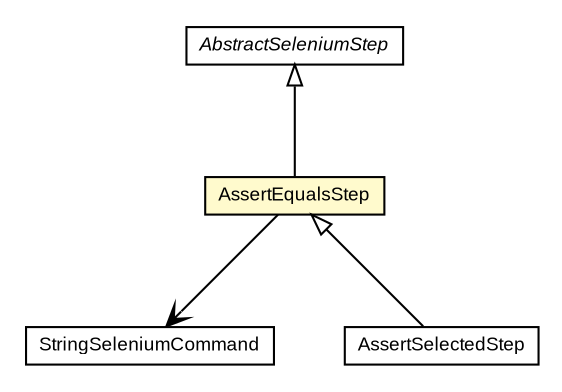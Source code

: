 #!/usr/local/bin/dot
#
# Class diagram 
# Generated by UMLGraph version R5_6-24-gf6e263 (http://www.umlgraph.org/)
#

digraph G {
	edge [fontname="arial",fontsize=10,labelfontname="arial",labelfontsize=10];
	node [fontname="arial",fontsize=10,shape=plaintext];
	nodesep=0.25;
	ranksep=0.5;
	// com.google.code.play.selenium.step.StringSeleniumCommand
	c372 [label=<<table title="com.google.code.play.selenium.step.StringSeleniumCommand" border="0" cellborder="1" cellspacing="0" cellpadding="2" port="p" href="./StringSeleniumCommand.html">
		<tr><td><table border="0" cellspacing="0" cellpadding="1">
<tr><td align="center" balign="center"> StringSeleniumCommand </td></tr>
		</table></td></tr>
		</table>>, URL="./StringSeleniumCommand.html", fontname="arial", fontcolor="black", fontsize=9.0];
	// com.google.code.play.selenium.step.AssertSelectedStep
	c390 [label=<<table title="com.google.code.play.selenium.step.AssertSelectedStep" border="0" cellborder="1" cellspacing="0" cellpadding="2" port="p" href="./AssertSelectedStep.html">
		<tr><td><table border="0" cellspacing="0" cellpadding="1">
<tr><td align="center" balign="center"> AssertSelectedStep </td></tr>
		</table></td></tr>
		</table>>, URL="./AssertSelectedStep.html", fontname="arial", fontcolor="black", fontsize=9.0];
	// com.google.code.play.selenium.step.AssertEqualsStep
	c393 [label=<<table title="com.google.code.play.selenium.step.AssertEqualsStep" border="0" cellborder="1" cellspacing="0" cellpadding="2" port="p" bgcolor="lemonChiffon" href="./AssertEqualsStep.html">
		<tr><td><table border="0" cellspacing="0" cellpadding="1">
<tr><td align="center" balign="center"> AssertEqualsStep </td></tr>
		</table></td></tr>
		</table>>, URL="./AssertEqualsStep.html", fontname="arial", fontcolor="black", fontsize=9.0];
	// com.google.code.play.selenium.step.AbstractSeleniumStep
	c395 [label=<<table title="com.google.code.play.selenium.step.AbstractSeleniumStep" border="0" cellborder="1" cellspacing="0" cellpadding="2" port="p" href="./AbstractSeleniumStep.html">
		<tr><td><table border="0" cellspacing="0" cellpadding="1">
<tr><td align="center" balign="center"><font face="arial italic"> AbstractSeleniumStep </font></td></tr>
		</table></td></tr>
		</table>>, URL="./AbstractSeleniumStep.html", fontname="arial", fontcolor="black", fontsize=9.0];
	//com.google.code.play.selenium.step.AssertSelectedStep extends com.google.code.play.selenium.step.AssertEqualsStep
	c393:p -> c390:p [dir=back,arrowtail=empty];
	//com.google.code.play.selenium.step.AssertEqualsStep extends com.google.code.play.selenium.step.AbstractSeleniumStep
	c395:p -> c393:p [dir=back,arrowtail=empty];
	// com.google.code.play.selenium.step.AssertEqualsStep NAVASSOC com.google.code.play.selenium.step.StringSeleniumCommand
	c393:p -> c372:p [taillabel="", label="", headlabel="", fontname="arial", fontcolor="black", fontsize=10.0, color="black", arrowhead=open];
}

